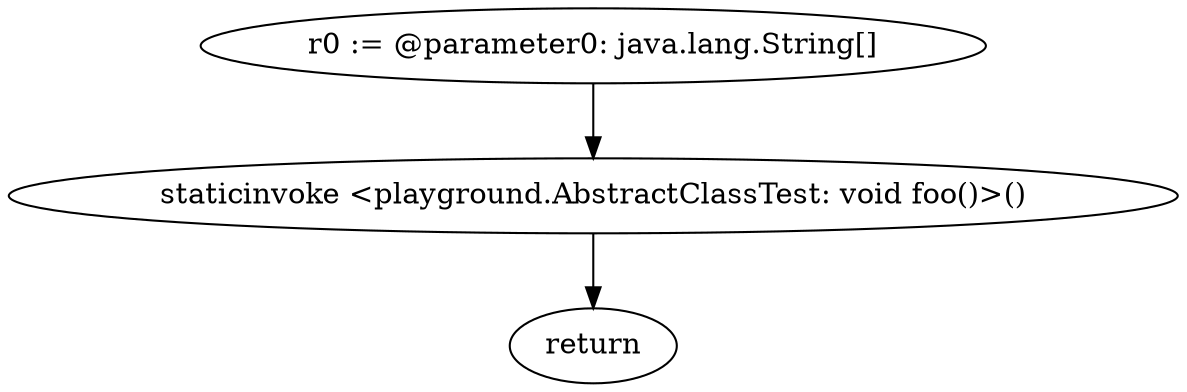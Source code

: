 digraph "unitGraph" {
    "r0 := @parameter0: java.lang.String[]"
    "staticinvoke <playground.AbstractClassTest: void foo()>()"
    "return"
    "r0 := @parameter0: java.lang.String[]"->"staticinvoke <playground.AbstractClassTest: void foo()>()";
    "staticinvoke <playground.AbstractClassTest: void foo()>()"->"return";
}
